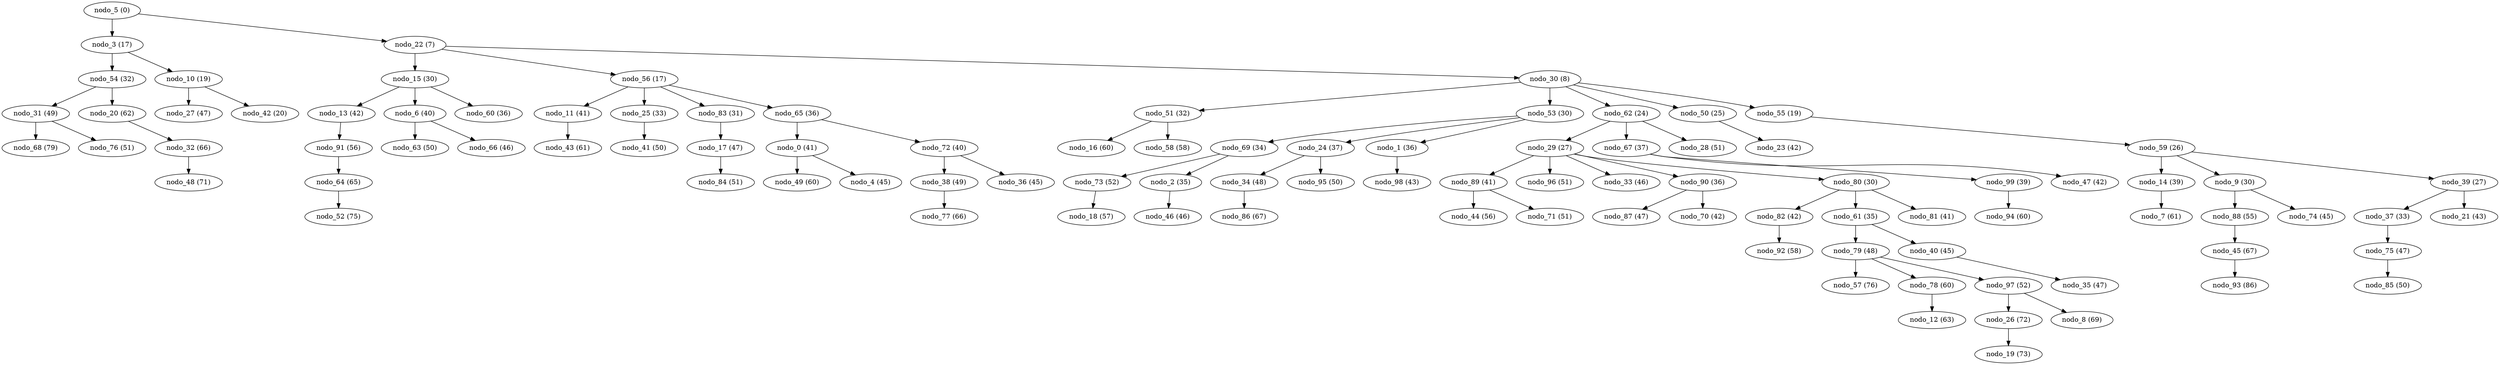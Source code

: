 digraph Erdos_Renyi_nodes_100_edges_200_Dijkstra_nodeSource_5 {
"nodo_93 (86)";
"nodo_45 (67)";
"nodo_68 (79)";
"nodo_31 (49)";
"nodo_57 (76)";
"nodo_79 (48)";
"nodo_19 (73)";
"nodo_26 (72)";
"nodo_52 (75)";
"nodo_64 (65)";
"nodo_12 (63)";
"nodo_78 (60)";
"nodo_32 (66)";
"nodo_20 (62)";
"nodo_97 (52)";
"nodo_48 (71)";
"nodo_88 (55)";
"nodo_8 (69)";
"nodo_86 (67)";
"nodo_34 (48)";
"nodo_77 (66)";
"nodo_38 (49)";
"nodo_91 (56)";
"nodo_76 (51)";
"nodo_54 (32)";
"nodo_43 (61)";
"nodo_11 (41)";
"nodo_7 (61)";
"nodo_14 (39)";
"nodo_94 (60)";
"nodo_99 (39)";
"nodo_49 (60)";
"nodo_0 (41)";
"nodo_16 (60)";
"nodo_51 (32)";
"nodo_92 (58)";
"nodo_82 (42)";
"nodo_58 (58)";
"nodo_72 (40)";
"nodo_18 (57)";
"nodo_73 (52)";
"nodo_13 (42)";
"nodo_89 (41)";
"nodo_29 (27)";
"nodo_44 (56)";
"nodo_67 (37)";
"nodo_9 (30)";
"nodo_69 (34)";
"nodo_53 (30)";
"nodo_85 (50)";
"nodo_75 (47)";
"nodo_71 (51)";
"nodo_96 (51)";
"nodo_84 (51)";
"nodo_17 (47)";
"nodo_28 (51)";
"nodo_62 (24)";
"nodo_95 (50)";
"nodo_24 (37)";
"nodo_63 (50)";
"nodo_6 (40)";
"nodo_41 (50)";
"nodo_25 (33)";
"nodo_35 (47)";
"nodo_40 (45)";
"nodo_61 (35)";
"nodo_33 (46)";
"nodo_87 (47)";
"nodo_90 (36)";
"nodo_37 (33)";
"nodo_27 (47)";
"nodo_10 (19)";
"nodo_83 (31)";
"nodo_66 (46)";
"nodo_46 (46)";
"nodo_2 (35)";
"nodo_74 (45)";
"nodo_65 (36)";
"nodo_60 (36)";
"nodo_15 (30)";
"nodo_36 (45)";
"nodo_4 (45)";
"nodo_70 (42)";
"nodo_98 (43)";
"nodo_1 (36)";
"nodo_21 (43)";
"nodo_39 (27)";
"nodo_80 (30)";
"nodo_47 (42)";
"nodo_23 (42)";
"nodo_50 (25)";
"nodo_81 (41)";
"nodo_56 (17)";
"nodo_59 (26)";
"nodo_3 (17)";
"nodo_30 (8)";
"nodo_22 (7)";
"nodo_55 (19)";
"nodo_42 (20)";
"nodo_5 (0)";
"nodo_45 (67)" -> "nodo_93 (86)" [weight=19];
"nodo_31 (49)" -> "nodo_68 (79)" [weight=30];
"nodo_79 (48)" -> "nodo_57 (76)" [weight=28];
"nodo_26 (72)" -> "nodo_19 (73)" [weight=1];
"nodo_64 (65)" -> "nodo_52 (75)" [weight=10];
"nodo_78 (60)" -> "nodo_12 (63)" [weight=3];
"nodo_20 (62)" -> "nodo_32 (66)" [weight=4];
"nodo_97 (52)" -> "nodo_26 (72)" [weight=20];
"nodo_32 (66)" -> "nodo_48 (71)" [weight=5];
"nodo_88 (55)" -> "nodo_45 (67)" [weight=12];
"nodo_97 (52)" -> "nodo_8 (69)" [weight=17];
"nodo_34 (48)" -> "nodo_86 (67)" [weight=19];
"nodo_38 (49)" -> "nodo_77 (66)" [weight=17];
"nodo_91 (56)" -> "nodo_64 (65)" [weight=9];
"nodo_31 (49)" -> "nodo_76 (51)" [weight=2];
"nodo_54 (32)" -> "nodo_20 (62)" [weight=30];
"nodo_11 (41)" -> "nodo_43 (61)" [weight=20];
"nodo_14 (39)" -> "nodo_7 (61)" [weight=22];
"nodo_99 (39)" -> "nodo_94 (60)" [weight=21];
"nodo_79 (48)" -> "nodo_78 (60)" [weight=12];
"nodo_0 (41)" -> "nodo_49 (60)" [weight=19];
"nodo_51 (32)" -> "nodo_16 (60)" [weight=28];
"nodo_82 (42)" -> "nodo_92 (58)" [weight=16];
"nodo_79 (48)" -> "nodo_97 (52)" [weight=4];
"nodo_51 (32)" -> "nodo_58 (58)" [weight=26];
"nodo_72 (40)" -> "nodo_38 (49)" [weight=9];
"nodo_73 (52)" -> "nodo_18 (57)" [weight=5];
"nodo_13 (42)" -> "nodo_91 (56)" [weight=14];
"nodo_29 (27)" -> "nodo_89 (41)" [weight=14];
"nodo_89 (41)" -> "nodo_44 (56)" [weight=15];
"nodo_67 (37)" -> "nodo_99 (39)" [weight=2];
"nodo_9 (30)" -> "nodo_88 (55)" [weight=25];
"nodo_53 (30)" -> "nodo_69 (34)" [weight=4];
"nodo_75 (47)" -> "nodo_85 (50)" [weight=3];
"nodo_89 (41)" -> "nodo_71 (51)" [weight=10];
"nodo_69 (34)" -> "nodo_73 (52)" [weight=18];
"nodo_29 (27)" -> "nodo_96 (51)" [weight=24];
"nodo_17 (47)" -> "nodo_84 (51)" [weight=4];
"nodo_62 (24)" -> "nodo_28 (51)" [weight=27];
"nodo_24 (37)" -> "nodo_95 (50)" [weight=13];
"nodo_6 (40)" -> "nodo_63 (50)" [weight=10];
"nodo_25 (33)" -> "nodo_41 (50)" [weight=17];
"nodo_40 (45)" -> "nodo_35 (47)" [weight=2];
"nodo_54 (32)" -> "nodo_31 (49)" [weight=17];
"nodo_61 (35)" -> "nodo_79 (48)" [weight=13];
"nodo_24 (37)" -> "nodo_34 (48)" [weight=11];
"nodo_29 (27)" -> "nodo_33 (46)" [weight=19];
"nodo_90 (36)" -> "nodo_87 (47)" [weight=11];
"nodo_37 (33)" -> "nodo_75 (47)" [weight=14];
"nodo_10 (19)" -> "nodo_27 (47)" [weight=28];
"nodo_83 (31)" -> "nodo_17 (47)" [weight=16];
"nodo_6 (40)" -> "nodo_66 (46)" [weight=6];
"nodo_2 (35)" -> "nodo_46 (46)" [weight=11];
"nodo_9 (30)" -> "nodo_74 (45)" [weight=15];
"nodo_65 (36)" -> "nodo_72 (40)" [weight=4];
"nodo_15 (30)" -> "nodo_60 (36)" [weight=6];
"nodo_61 (35)" -> "nodo_40 (45)" [weight=10];
"nodo_72 (40)" -> "nodo_36 (45)" [weight=5];
"nodo_0 (41)" -> "nodo_4 (45)" [weight=4];
"nodo_90 (36)" -> "nodo_70 (42)" [weight=6];
"nodo_1 (36)" -> "nodo_98 (43)" [weight=7];
"nodo_39 (27)" -> "nodo_21 (43)" [weight=16];
"nodo_80 (30)" -> "nodo_82 (42)" [weight=12];
"nodo_67 (37)" -> "nodo_47 (42)" [weight=5];
"nodo_50 (25)" -> "nodo_23 (42)" [weight=17];
"nodo_15 (30)" -> "nodo_13 (42)" [weight=12];
"nodo_80 (30)" -> "nodo_81 (41)" [weight=11];
"nodo_56 (17)" -> "nodo_11 (41)" [weight=24];
"nodo_65 (36)" -> "nodo_0 (41)" [weight=5];
"nodo_15 (30)" -> "nodo_6 (40)" [weight=10];
"nodo_59 (26)" -> "nodo_14 (39)" [weight=13];
"nodo_62 (24)" -> "nodo_67 (37)" [weight=13];
"nodo_53 (30)" -> "nodo_24 (37)" [weight=7];
"nodo_29 (27)" -> "nodo_90 (36)" [weight=9];
"nodo_56 (17)" -> "nodo_65 (36)" [weight=19];
"nodo_53 (30)" -> "nodo_1 (36)" [weight=6];
"nodo_80 (30)" -> "nodo_61 (35)" [weight=5];
"nodo_69 (34)" -> "nodo_2 (35)" [weight=1];
"nodo_39 (27)" -> "nodo_37 (33)" [weight=6];
"nodo_56 (17)" -> "nodo_25 (33)" [weight=16];
"nodo_3 (17)" -> "nodo_54 (32)" [weight=15];
"nodo_30 (8)" -> "nodo_51 (32)" [weight=24];
"nodo_56 (17)" -> "nodo_83 (31)" [weight=14];
"nodo_29 (27)" -> "nodo_80 (30)" [weight=3];
"nodo_30 (8)" -> "nodo_53 (30)" [weight=22];
"nodo_22 (7)" -> "nodo_15 (30)" [weight=23];
"nodo_59 (26)" -> "nodo_9 (30)" [weight=4];
"nodo_59 (26)" -> "nodo_39 (27)" [weight=1];
"nodo_62 (24)" -> "nodo_29 (27)" [weight=3];
"nodo_55 (19)" -> "nodo_59 (26)" [weight=7];
"nodo_30 (8)" -> "nodo_50 (25)" [weight=17];
"nodo_30 (8)" -> "nodo_62 (24)" [weight=16];
"nodo_10 (19)" -> "nodo_42 (20)" [weight=1];
"nodo_30 (8)" -> "nodo_55 (19)" [weight=11];
"nodo_3 (17)" -> "nodo_10 (19)" [weight=2];
"nodo_22 (7)" -> "nodo_56 (17)" [weight=10];
"nodo_5 (0)" -> "nodo_3 (17)" [weight=17];
"nodo_22 (7)" -> "nodo_30 (8)" [weight=1];
"nodo_5 (0)" -> "nodo_22 (7)" [weight=7];
}